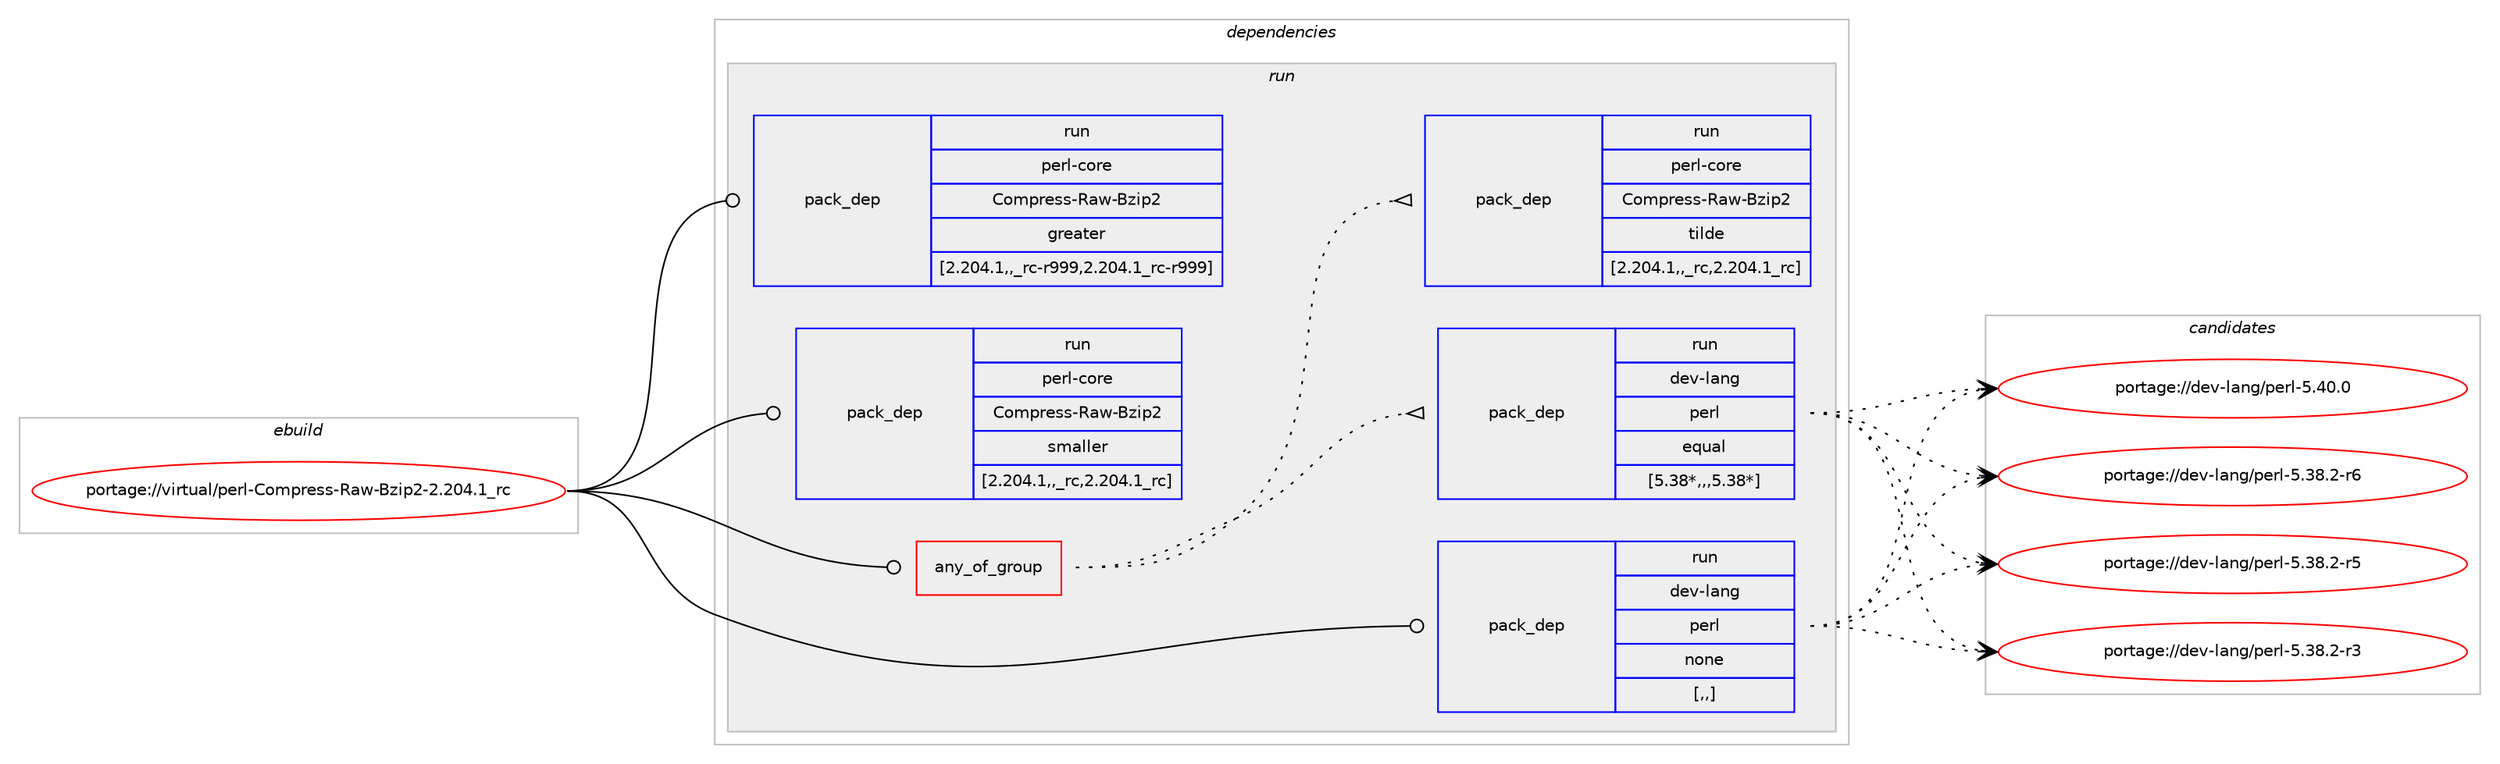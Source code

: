 digraph prolog {

# *************
# Graph options
# *************

newrank=true;
concentrate=true;
compound=true;
graph [rankdir=LR,fontname=Helvetica,fontsize=10,ranksep=1.5];#, ranksep=2.5, nodesep=0.2];
edge  [arrowhead=vee];
node  [fontname=Helvetica,fontsize=10];

# **********
# The ebuild
# **********

subgraph cluster_leftcol {
color=gray;
label=<<i>ebuild</i>>;
id [label="portage://virtual/perl-Compress-Raw-Bzip2-2.204.1_rc", color=red, width=4, href="../virtual/perl-Compress-Raw-Bzip2-2.204.1_rc.svg"];
}

# ****************
# The dependencies
# ****************

subgraph cluster_midcol {
color=gray;
label=<<i>dependencies</i>>;
subgraph cluster_compile {
fillcolor="#eeeeee";
style=filled;
label=<<i>compile</i>>;
}
subgraph cluster_compileandrun {
fillcolor="#eeeeee";
style=filled;
label=<<i>compile and run</i>>;
}
subgraph cluster_run {
fillcolor="#eeeeee";
style=filled;
label=<<i>run</i>>;
subgraph any142 {
dependency30842 [label=<<TABLE BORDER="0" CELLBORDER="1" CELLSPACING="0" CELLPADDING="4"><TR><TD CELLPADDING="10">any_of_group</TD></TR></TABLE>>, shape=none, color=red];subgraph pack19365 {
dependency30843 [label=<<TABLE BORDER="0" CELLBORDER="1" CELLSPACING="0" CELLPADDING="4" WIDTH="220"><TR><TD ROWSPAN="6" CELLPADDING="30">pack_dep</TD></TR><TR><TD WIDTH="110">run</TD></TR><TR><TD>dev-lang</TD></TR><TR><TD>perl</TD></TR><TR><TD>equal</TD></TR><TR><TD>[5.38*,,,5.38*]</TD></TR></TABLE>>, shape=none, color=blue];
}
dependency30842:e -> dependency30843:w [weight=20,style="dotted",arrowhead="oinv"];
subgraph pack19366 {
dependency30844 [label=<<TABLE BORDER="0" CELLBORDER="1" CELLSPACING="0" CELLPADDING="4" WIDTH="220"><TR><TD ROWSPAN="6" CELLPADDING="30">pack_dep</TD></TR><TR><TD WIDTH="110">run</TD></TR><TR><TD>perl-core</TD></TR><TR><TD>Compress-Raw-Bzip2</TD></TR><TR><TD>tilde</TD></TR><TR><TD>[2.204.1,,_rc,2.204.1_rc]</TD></TR></TABLE>>, shape=none, color=blue];
}
dependency30842:e -> dependency30844:w [weight=20,style="dotted",arrowhead="oinv"];
}
id:e -> dependency30842:w [weight=20,style="solid",arrowhead="odot"];
subgraph pack19367 {
dependency30845 [label=<<TABLE BORDER="0" CELLBORDER="1" CELLSPACING="0" CELLPADDING="4" WIDTH="220"><TR><TD ROWSPAN="6" CELLPADDING="30">pack_dep</TD></TR><TR><TD WIDTH="110">run</TD></TR><TR><TD>dev-lang</TD></TR><TR><TD>perl</TD></TR><TR><TD>none</TD></TR><TR><TD>[,,]</TD></TR></TABLE>>, shape=none, color=blue];
}
id:e -> dependency30845:w [weight=20,style="solid",arrowhead="odot"];
subgraph pack19368 {
dependency30846 [label=<<TABLE BORDER="0" CELLBORDER="1" CELLSPACING="0" CELLPADDING="4" WIDTH="220"><TR><TD ROWSPAN="6" CELLPADDING="30">pack_dep</TD></TR><TR><TD WIDTH="110">run</TD></TR><TR><TD>perl-core</TD></TR><TR><TD>Compress-Raw-Bzip2</TD></TR><TR><TD>greater</TD></TR><TR><TD>[2.204.1,,_rc-r999,2.204.1_rc-r999]</TD></TR></TABLE>>, shape=none, color=blue];
}
id:e -> dependency30846:w [weight=20,style="solid",arrowhead="odot"];
subgraph pack19369 {
dependency30847 [label=<<TABLE BORDER="0" CELLBORDER="1" CELLSPACING="0" CELLPADDING="4" WIDTH="220"><TR><TD ROWSPAN="6" CELLPADDING="30">pack_dep</TD></TR><TR><TD WIDTH="110">run</TD></TR><TR><TD>perl-core</TD></TR><TR><TD>Compress-Raw-Bzip2</TD></TR><TR><TD>smaller</TD></TR><TR><TD>[2.204.1,,_rc,2.204.1_rc]</TD></TR></TABLE>>, shape=none, color=blue];
}
id:e -> dependency30847:w [weight=20,style="solid",arrowhead="odot"];
}
}

# **************
# The candidates
# **************

subgraph cluster_choices {
rank=same;
color=gray;
label=<<i>candidates</i>>;

subgraph choice19365 {
color=black;
nodesep=1;
choice10010111845108971101034711210111410845534652484648 [label="portage://dev-lang/perl-5.40.0", color=red, width=4,href="../dev-lang/perl-5.40.0.svg"];
choice100101118451089711010347112101114108455346515646504511454 [label="portage://dev-lang/perl-5.38.2-r6", color=red, width=4,href="../dev-lang/perl-5.38.2-r6.svg"];
choice100101118451089711010347112101114108455346515646504511453 [label="portage://dev-lang/perl-5.38.2-r5", color=red, width=4,href="../dev-lang/perl-5.38.2-r5.svg"];
choice100101118451089711010347112101114108455346515646504511451 [label="portage://dev-lang/perl-5.38.2-r3", color=red, width=4,href="../dev-lang/perl-5.38.2-r3.svg"];
dependency30843:e -> choice10010111845108971101034711210111410845534652484648:w [style=dotted,weight="100"];
dependency30843:e -> choice100101118451089711010347112101114108455346515646504511454:w [style=dotted,weight="100"];
dependency30843:e -> choice100101118451089711010347112101114108455346515646504511453:w [style=dotted,weight="100"];
dependency30843:e -> choice100101118451089711010347112101114108455346515646504511451:w [style=dotted,weight="100"];
}
subgraph choice19366 {
color=black;
nodesep=1;
}
subgraph choice19367 {
color=black;
nodesep=1;
choice10010111845108971101034711210111410845534652484648 [label="portage://dev-lang/perl-5.40.0", color=red, width=4,href="../dev-lang/perl-5.40.0.svg"];
choice100101118451089711010347112101114108455346515646504511454 [label="portage://dev-lang/perl-5.38.2-r6", color=red, width=4,href="../dev-lang/perl-5.38.2-r6.svg"];
choice100101118451089711010347112101114108455346515646504511453 [label="portage://dev-lang/perl-5.38.2-r5", color=red, width=4,href="../dev-lang/perl-5.38.2-r5.svg"];
choice100101118451089711010347112101114108455346515646504511451 [label="portage://dev-lang/perl-5.38.2-r3", color=red, width=4,href="../dev-lang/perl-5.38.2-r3.svg"];
dependency30845:e -> choice10010111845108971101034711210111410845534652484648:w [style=dotted,weight="100"];
dependency30845:e -> choice100101118451089711010347112101114108455346515646504511454:w [style=dotted,weight="100"];
dependency30845:e -> choice100101118451089711010347112101114108455346515646504511453:w [style=dotted,weight="100"];
dependency30845:e -> choice100101118451089711010347112101114108455346515646504511451:w [style=dotted,weight="100"];
}
subgraph choice19368 {
color=black;
nodesep=1;
}
subgraph choice19369 {
color=black;
nodesep=1;
}
}

}
